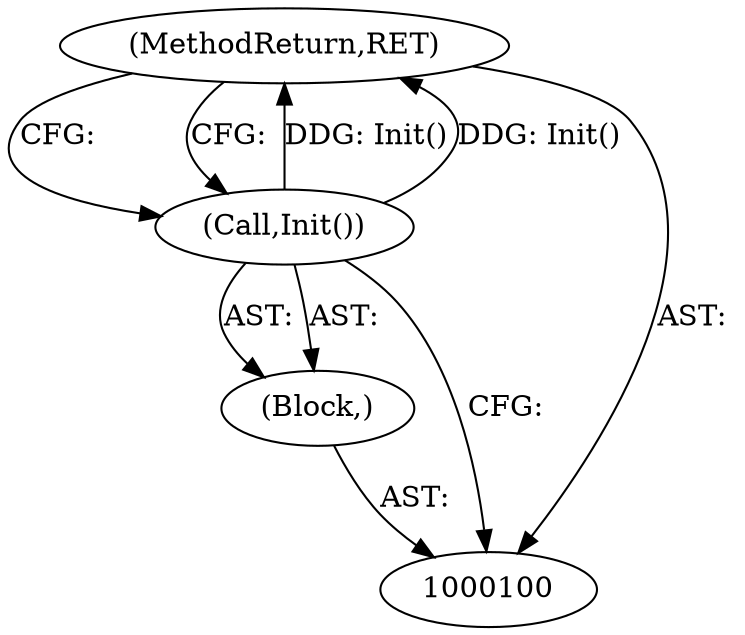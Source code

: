 digraph "1_Android_04839626ed859623901ebd3a5fd483982186b59d_31" {
"1000103" [label="(MethodReturn,RET)"];
"1000101" [label="(Block,)"];
"1000102" [label="(Call,Init())"];
"1000103" -> "1000100"  [label="AST: "];
"1000103" -> "1000102"  [label="CFG: "];
"1000102" -> "1000103"  [label="DDG: Init()"];
"1000101" -> "1000100"  [label="AST: "];
"1000102" -> "1000101"  [label="AST: "];
"1000102" -> "1000101"  [label="AST: "];
"1000102" -> "1000100"  [label="CFG: "];
"1000103" -> "1000102"  [label="CFG: "];
"1000102" -> "1000103"  [label="DDG: Init()"];
}
